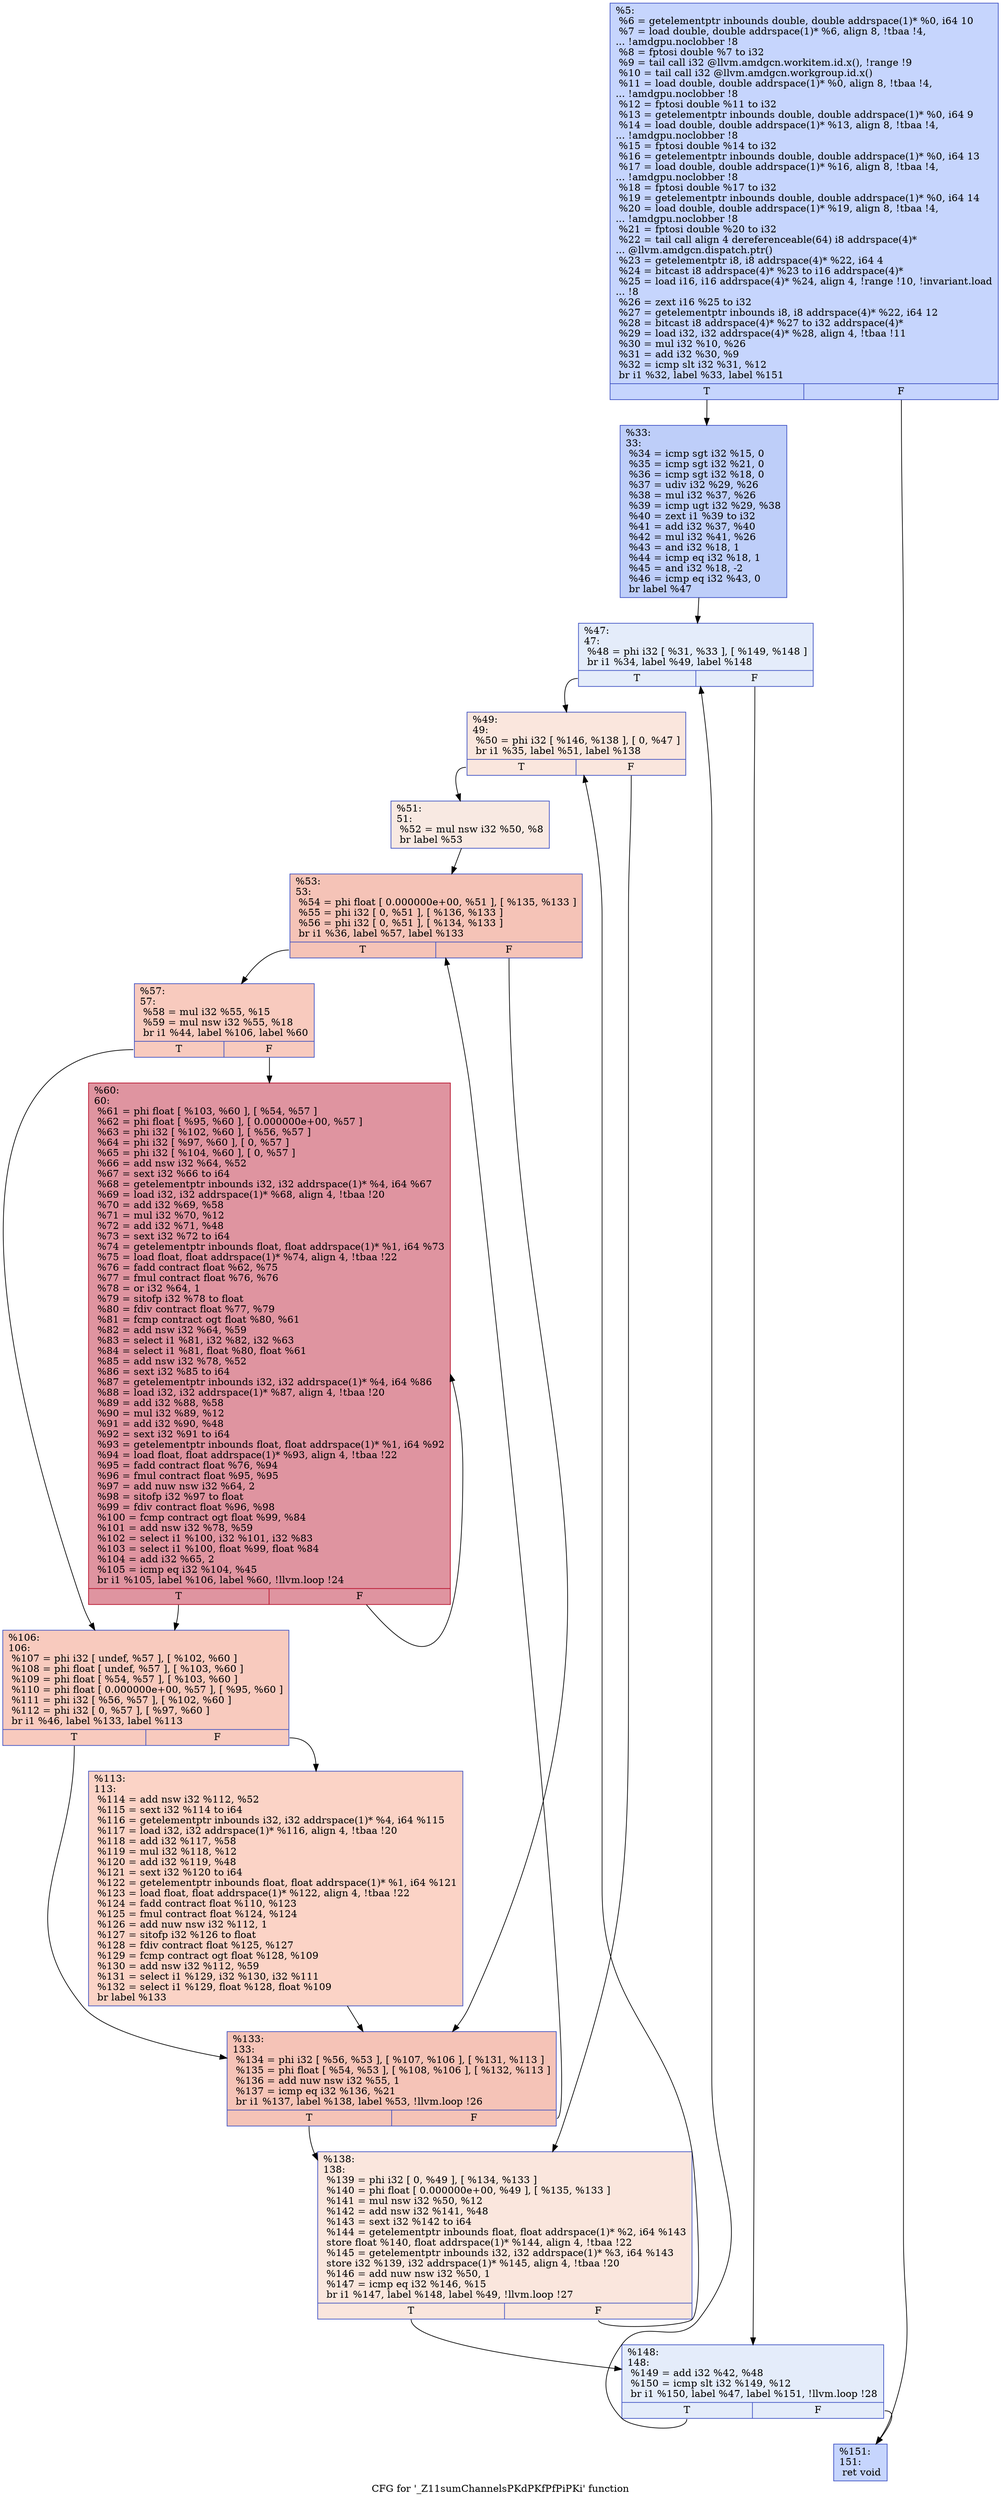 digraph "CFG for '_Z11sumChannelsPKdPKfPfPiPKi' function" {
	label="CFG for '_Z11sumChannelsPKdPKfPfPiPKi' function";

	Node0x5a8fc30 [shape=record,color="#3d50c3ff", style=filled, fillcolor="#7ea1fa70",label="{%5:\l  %6 = getelementptr inbounds double, double addrspace(1)* %0, i64 10\l  %7 = load double, double addrspace(1)* %6, align 8, !tbaa !4,\l... !amdgpu.noclobber !8\l  %8 = fptosi double %7 to i32\l  %9 = tail call i32 @llvm.amdgcn.workitem.id.x(), !range !9\l  %10 = tail call i32 @llvm.amdgcn.workgroup.id.x()\l  %11 = load double, double addrspace(1)* %0, align 8, !tbaa !4,\l... !amdgpu.noclobber !8\l  %12 = fptosi double %11 to i32\l  %13 = getelementptr inbounds double, double addrspace(1)* %0, i64 9\l  %14 = load double, double addrspace(1)* %13, align 8, !tbaa !4,\l... !amdgpu.noclobber !8\l  %15 = fptosi double %14 to i32\l  %16 = getelementptr inbounds double, double addrspace(1)* %0, i64 13\l  %17 = load double, double addrspace(1)* %16, align 8, !tbaa !4,\l... !amdgpu.noclobber !8\l  %18 = fptosi double %17 to i32\l  %19 = getelementptr inbounds double, double addrspace(1)* %0, i64 14\l  %20 = load double, double addrspace(1)* %19, align 8, !tbaa !4,\l... !amdgpu.noclobber !8\l  %21 = fptosi double %20 to i32\l  %22 = tail call align 4 dereferenceable(64) i8 addrspace(4)*\l... @llvm.amdgcn.dispatch.ptr()\l  %23 = getelementptr i8, i8 addrspace(4)* %22, i64 4\l  %24 = bitcast i8 addrspace(4)* %23 to i16 addrspace(4)*\l  %25 = load i16, i16 addrspace(4)* %24, align 4, !range !10, !invariant.load\l... !8\l  %26 = zext i16 %25 to i32\l  %27 = getelementptr inbounds i8, i8 addrspace(4)* %22, i64 12\l  %28 = bitcast i8 addrspace(4)* %27 to i32 addrspace(4)*\l  %29 = load i32, i32 addrspace(4)* %28, align 4, !tbaa !11\l  %30 = mul i32 %10, %26\l  %31 = add i32 %30, %9\l  %32 = icmp slt i32 %31, %12\l  br i1 %32, label %33, label %151\l|{<s0>T|<s1>F}}"];
	Node0x5a8fc30:s0 -> Node0x5a92670;
	Node0x5a8fc30:s1 -> Node0x5a92700;
	Node0x5a92670 [shape=record,color="#3d50c3ff", style=filled, fillcolor="#6c8ff170",label="{%33:\l33:                                               \l  %34 = icmp sgt i32 %15, 0\l  %35 = icmp sgt i32 %21, 0\l  %36 = icmp sgt i32 %18, 0\l  %37 = udiv i32 %29, %26\l  %38 = mul i32 %37, %26\l  %39 = icmp ugt i32 %29, %38\l  %40 = zext i1 %39 to i32\l  %41 = add i32 %37, %40\l  %42 = mul i32 %41, %26\l  %43 = and i32 %18, 1\l  %44 = icmp eq i32 %18, 1\l  %45 = and i32 %18, -2\l  %46 = icmp eq i32 %43, 0\l  br label %47\l}"];
	Node0x5a92670 -> Node0x5a93f50;
	Node0x5a93f50 [shape=record,color="#3d50c3ff", style=filled, fillcolor="#c1d4f470",label="{%47:\l47:                                               \l  %48 = phi i32 [ %31, %33 ], [ %149, %148 ]\l  br i1 %34, label %49, label %148\l|{<s0>T|<s1>F}}"];
	Node0x5a93f50:s0 -> Node0x5a94180;
	Node0x5a93f50:s1 -> Node0x5a94040;
	Node0x5a94180 [shape=record,color="#3d50c3ff", style=filled, fillcolor="#f3c7b170",label="{%49:\l49:                                               \l  %50 = phi i32 [ %146, %138 ], [ 0, %47 ]\l  br i1 %35, label %51, label %138\l|{<s0>T|<s1>F}}"];
	Node0x5a94180:s0 -> Node0x5a94430;
	Node0x5a94180:s1 -> Node0x5a942f0;
	Node0x5a94430 [shape=record,color="#3d50c3ff", style=filled, fillcolor="#efcebd70",label="{%51:\l51:                                               \l  %52 = mul nsw i32 %50, %8\l  br label %53\l}"];
	Node0x5a94430 -> Node0x5a94600;
	Node0x5a94600 [shape=record,color="#3d50c3ff", style=filled, fillcolor="#e8765c70",label="{%53:\l53:                                               \l  %54 = phi float [ 0.000000e+00, %51 ], [ %135, %133 ]\l  %55 = phi i32 [ 0, %51 ], [ %136, %133 ]\l  %56 = phi i32 [ 0, %51 ], [ %134, %133 ]\l  br i1 %36, label %57, label %133\l|{<s0>T|<s1>F}}"];
	Node0x5a94600:s0 -> Node0x5a954c0;
	Node0x5a94600:s1 -> Node0x5a95140;
	Node0x5a954c0 [shape=record,color="#3d50c3ff", style=filled, fillcolor="#ef886b70",label="{%57:\l57:                                               \l  %58 = mul i32 %55, %15\l  %59 = mul nsw i32 %55, %18\l  br i1 %44, label %106, label %60\l|{<s0>T|<s1>F}}"];
	Node0x5a954c0:s0 -> Node0x5a95720;
	Node0x5a954c0:s1 -> Node0x5a95770;
	Node0x5a95770 [shape=record,color="#b70d28ff", style=filled, fillcolor="#b70d2870",label="{%60:\l60:                                               \l  %61 = phi float [ %103, %60 ], [ %54, %57 ]\l  %62 = phi float [ %95, %60 ], [ 0.000000e+00, %57 ]\l  %63 = phi i32 [ %102, %60 ], [ %56, %57 ]\l  %64 = phi i32 [ %97, %60 ], [ 0, %57 ]\l  %65 = phi i32 [ %104, %60 ], [ 0, %57 ]\l  %66 = add nsw i32 %64, %52\l  %67 = sext i32 %66 to i64\l  %68 = getelementptr inbounds i32, i32 addrspace(1)* %4, i64 %67\l  %69 = load i32, i32 addrspace(1)* %68, align 4, !tbaa !20\l  %70 = add i32 %69, %58\l  %71 = mul i32 %70, %12\l  %72 = add i32 %71, %48\l  %73 = sext i32 %72 to i64\l  %74 = getelementptr inbounds float, float addrspace(1)* %1, i64 %73\l  %75 = load float, float addrspace(1)* %74, align 4, !tbaa !22\l  %76 = fadd contract float %62, %75\l  %77 = fmul contract float %76, %76\l  %78 = or i32 %64, 1\l  %79 = sitofp i32 %78 to float\l  %80 = fdiv contract float %77, %79\l  %81 = fcmp contract ogt float %80, %61\l  %82 = add nsw i32 %64, %59\l  %83 = select i1 %81, i32 %82, i32 %63\l  %84 = select i1 %81, float %80, float %61\l  %85 = add nsw i32 %78, %52\l  %86 = sext i32 %85 to i64\l  %87 = getelementptr inbounds i32, i32 addrspace(1)* %4, i64 %86\l  %88 = load i32, i32 addrspace(1)* %87, align 4, !tbaa !20\l  %89 = add i32 %88, %58\l  %90 = mul i32 %89, %12\l  %91 = add i32 %90, %48\l  %92 = sext i32 %91 to i64\l  %93 = getelementptr inbounds float, float addrspace(1)* %1, i64 %92\l  %94 = load float, float addrspace(1)* %93, align 4, !tbaa !22\l  %95 = fadd contract float %76, %94\l  %96 = fmul contract float %95, %95\l  %97 = add nuw nsw i32 %64, 2\l  %98 = sitofp i32 %97 to float\l  %99 = fdiv contract float %96, %98\l  %100 = fcmp contract ogt float %99, %84\l  %101 = add nsw i32 %78, %59\l  %102 = select i1 %100, i32 %101, i32 %83\l  %103 = select i1 %100, float %99, float %84\l  %104 = add i32 %65, 2\l  %105 = icmp eq i32 %104, %45\l  br i1 %105, label %106, label %60, !llvm.loop !24\l|{<s0>T|<s1>F}}"];
	Node0x5a95770:s0 -> Node0x5a95720;
	Node0x5a95770:s1 -> Node0x5a95770;
	Node0x5a95720 [shape=record,color="#3d50c3ff", style=filled, fillcolor="#ef886b70",label="{%106:\l106:                                              \l  %107 = phi i32 [ undef, %57 ], [ %102, %60 ]\l  %108 = phi float [ undef, %57 ], [ %103, %60 ]\l  %109 = phi float [ %54, %57 ], [ %103, %60 ]\l  %110 = phi float [ 0.000000e+00, %57 ], [ %95, %60 ]\l  %111 = phi i32 [ %56, %57 ], [ %102, %60 ]\l  %112 = phi i32 [ 0, %57 ], [ %97, %60 ]\l  br i1 %46, label %133, label %113\l|{<s0>T|<s1>F}}"];
	Node0x5a95720:s0 -> Node0x5a95140;
	Node0x5a95720:s1 -> Node0x5a98dc0;
	Node0x5a98dc0 [shape=record,color="#3d50c3ff", style=filled, fillcolor="#f59c7d70",label="{%113:\l113:                                              \l  %114 = add nsw i32 %112, %52\l  %115 = sext i32 %114 to i64\l  %116 = getelementptr inbounds i32, i32 addrspace(1)* %4, i64 %115\l  %117 = load i32, i32 addrspace(1)* %116, align 4, !tbaa !20\l  %118 = add i32 %117, %58\l  %119 = mul i32 %118, %12\l  %120 = add i32 %119, %48\l  %121 = sext i32 %120 to i64\l  %122 = getelementptr inbounds float, float addrspace(1)* %1, i64 %121\l  %123 = load float, float addrspace(1)* %122, align 4, !tbaa !22\l  %124 = fadd contract float %110, %123\l  %125 = fmul contract float %124, %124\l  %126 = add nuw nsw i32 %112, 1\l  %127 = sitofp i32 %126 to float\l  %128 = fdiv contract float %125, %127\l  %129 = fcmp contract ogt float %128, %109\l  %130 = add nsw i32 %112, %59\l  %131 = select i1 %129, i32 %130, i32 %111\l  %132 = select i1 %129, float %128, float %109\l  br label %133\l}"];
	Node0x5a98dc0 -> Node0x5a95140;
	Node0x5a95140 [shape=record,color="#3d50c3ff", style=filled, fillcolor="#e8765c70",label="{%133:\l133:                                              \l  %134 = phi i32 [ %56, %53 ], [ %107, %106 ], [ %131, %113 ]\l  %135 = phi float [ %54, %53 ], [ %108, %106 ], [ %132, %113 ]\l  %136 = add nuw nsw i32 %55, 1\l  %137 = icmp eq i32 %136, %21\l  br i1 %137, label %138, label %53, !llvm.loop !26\l|{<s0>T|<s1>F}}"];
	Node0x5a95140:s0 -> Node0x5a942f0;
	Node0x5a95140:s1 -> Node0x5a94600;
	Node0x5a942f0 [shape=record,color="#3d50c3ff", style=filled, fillcolor="#f3c7b170",label="{%138:\l138:                                              \l  %139 = phi i32 [ 0, %49 ], [ %134, %133 ]\l  %140 = phi float [ 0.000000e+00, %49 ], [ %135, %133 ]\l  %141 = mul nsw i32 %50, %12\l  %142 = add nsw i32 %141, %48\l  %143 = sext i32 %142 to i64\l  %144 = getelementptr inbounds float, float addrspace(1)* %2, i64 %143\l  store float %140, float addrspace(1)* %144, align 4, !tbaa !22\l  %145 = getelementptr inbounds i32, i32 addrspace(1)* %3, i64 %143\l  store i32 %139, i32 addrspace(1)* %145, align 4, !tbaa !20\l  %146 = add nuw nsw i32 %50, 1\l  %147 = icmp eq i32 %146, %15\l  br i1 %147, label %148, label %49, !llvm.loop !27\l|{<s0>T|<s1>F}}"];
	Node0x5a942f0:s0 -> Node0x5a94040;
	Node0x5a942f0:s1 -> Node0x5a94180;
	Node0x5a94040 [shape=record,color="#3d50c3ff", style=filled, fillcolor="#c1d4f470",label="{%148:\l148:                                              \l  %149 = add i32 %42, %48\l  %150 = icmp slt i32 %149, %12\l  br i1 %150, label %47, label %151, !llvm.loop !28\l|{<s0>T|<s1>F}}"];
	Node0x5a94040:s0 -> Node0x5a93f50;
	Node0x5a94040:s1 -> Node0x5a92700;
	Node0x5a92700 [shape=record,color="#3d50c3ff", style=filled, fillcolor="#7ea1fa70",label="{%151:\l151:                                              \l  ret void\l}"];
}
